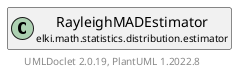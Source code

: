 @startuml
    remove .*\.(Instance|Par|Parameterizer|Factory)$
    set namespaceSeparator none
    hide empty fields
    hide empty methods

    class "<size:14>RayleighMADEstimator.Par\n<size:10>elki.math.statistics.distribution.estimator" as elki.math.statistics.distribution.estimator.RayleighMADEstimator.Par [[RayleighMADEstimator.Par.html]] {
        +make(): RayleighMADEstimator
    }

    interface "<size:14>Parameterizer\n<size:10>elki.utilities.optionhandling" as elki.utilities.optionhandling.Parameterizer [[../../../../utilities/optionhandling/Parameterizer.html]] {
        {abstract} +make(): Object
    }
    class "<size:14>RayleighMADEstimator\n<size:10>elki.math.statistics.distribution.estimator" as elki.math.statistics.distribution.estimator.RayleighMADEstimator [[RayleighMADEstimator.html]]

    elki.utilities.optionhandling.Parameterizer <|.. elki.math.statistics.distribution.estimator.RayleighMADEstimator.Par
    elki.math.statistics.distribution.estimator.RayleighMADEstimator +-- elki.math.statistics.distribution.estimator.RayleighMADEstimator.Par

    center footer UMLDoclet 2.0.19, PlantUML 1.2022.8
@enduml
